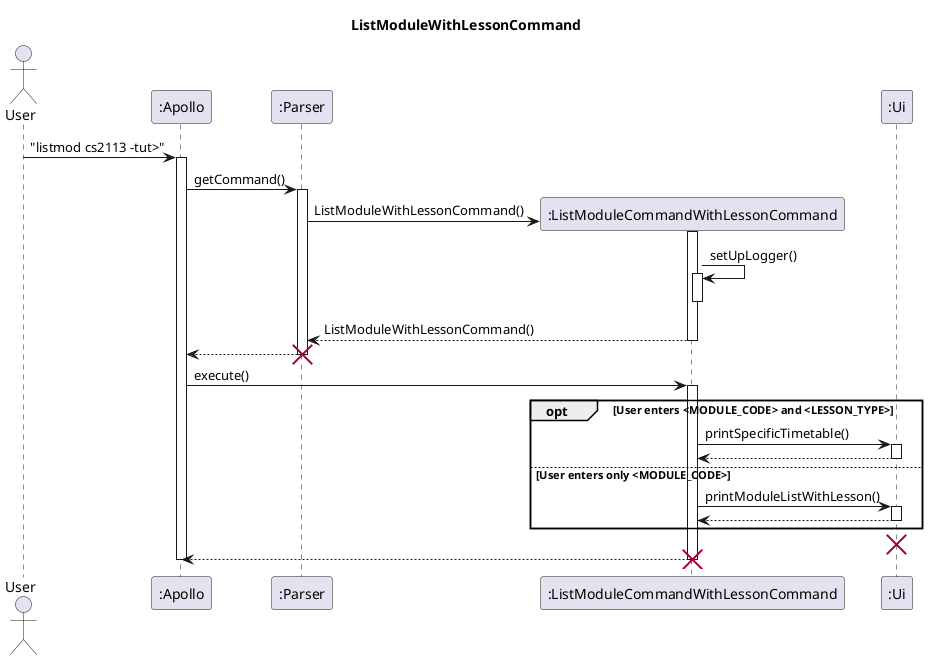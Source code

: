 @startuml
'https://plantuml.com/sequence-diagram

skinparam maxMessageSize 150

title ListModuleWithLessonCommand

actor User

participant ":Apollo" as Apollo
participant ":Parser" as Parser
participant ":ListModuleCommandWithLessonCommand" as ListMod
participant ":Ui" as Ui

User -> Apollo : "listmod cs2113 -tut>"

activate Apollo
Apollo -> Parser : getCommand()
activate Parser

Parser -> ListMod** : ListModuleWithLessonCommand()
activate ListMod

ListMod -> ListMod : setUpLogger()
activate ListMod
deactivate ListMod

ListMod --> Parser : ListModuleWithLessonCommand()
deactivate ListMod

Parser --> Apollo
deactivate Parser
destroy Parser

Apollo -> ListMod : execute()
activate ListMod

opt User enters <MODULE_CODE> and <LESSON_TYPE>
ListMod -> Ui : printSpecificTimetable()

activate Ui
Ui --> ListMod
deactivate Ui

else User enters only <MODULE_CODE>
ListMod -> Ui : printModuleListWithLesson()

activate Ui
Ui --> ListMod
deactivate Ui

end

destroy Ui

ListMod --> Apollo

deactivate ListMod
destroy ListMod


deactivate Apollo





@enduml